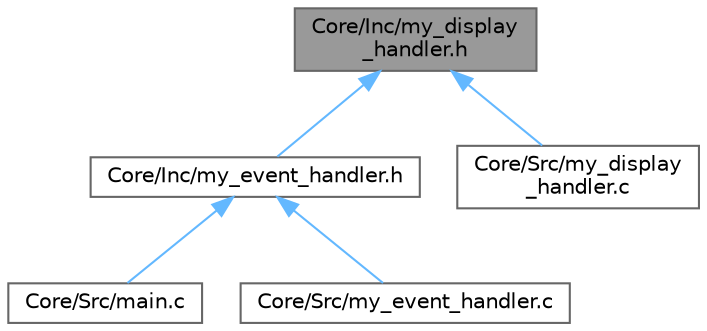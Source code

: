 digraph "Core/Inc/my_display_handler.h"
{
 // LATEX_PDF_SIZE
  bgcolor="transparent";
  edge [fontname=Helvetica,fontsize=10,labelfontname=Helvetica,labelfontsize=10];
  node [fontname=Helvetica,fontsize=10,shape=box,height=0.2,width=0.4];
  Node1 [id="Node000001",label="Core/Inc/my_display\l_handler.h",height=0.2,width=0.4,color="gray40", fillcolor="grey60", style="filled", fontcolor="black",tooltip="This file handles the displays for each menu."];
  Node1 -> Node2 [id="edge1_Node000001_Node000002",dir="back",color="steelblue1",style="solid",tooltip=" "];
  Node2 [id="Node000002",label="Core/Inc/my_event_handler.h",height=0.2,width=0.4,color="grey40", fillcolor="white", style="filled",URL="$my__event__handler_8h.html",tooltip="This file handles functions process events, such as menu entry, menu exit and menu call back (every 2..."];
  Node2 -> Node3 [id="edge2_Node000002_Node000003",dir="back",color="steelblue1",style="solid",tooltip=" "];
  Node3 [id="Node000003",label="Core/Src/main.c",height=0.2,width=0.4,color="grey40", fillcolor="white", style="filled",URL="$main_8c.html",tooltip=": Main program body"];
  Node2 -> Node4 [id="edge3_Node000002_Node000004",dir="back",color="steelblue1",style="solid",tooltip=" "];
  Node4 [id="Node000004",label="Core/Src/my_event_handler.c",height=0.2,width=0.4,color="grey40", fillcolor="white", style="filled",URL="$my__event__handler_8c.html",tooltip="This file handles functions process events, such as menu entry, menu exit and menu call back (every 2..."];
  Node1 -> Node5 [id="edge4_Node000001_Node000005",dir="back",color="steelblue1",style="solid",tooltip=" "];
  Node5 [id="Node000005",label="Core/Src/my_display\l_handler.c",height=0.2,width=0.4,color="grey40", fillcolor="white", style="filled",URL="$my__display__handler_8c.html",tooltip="This file handles the displays for each menu."];
}
